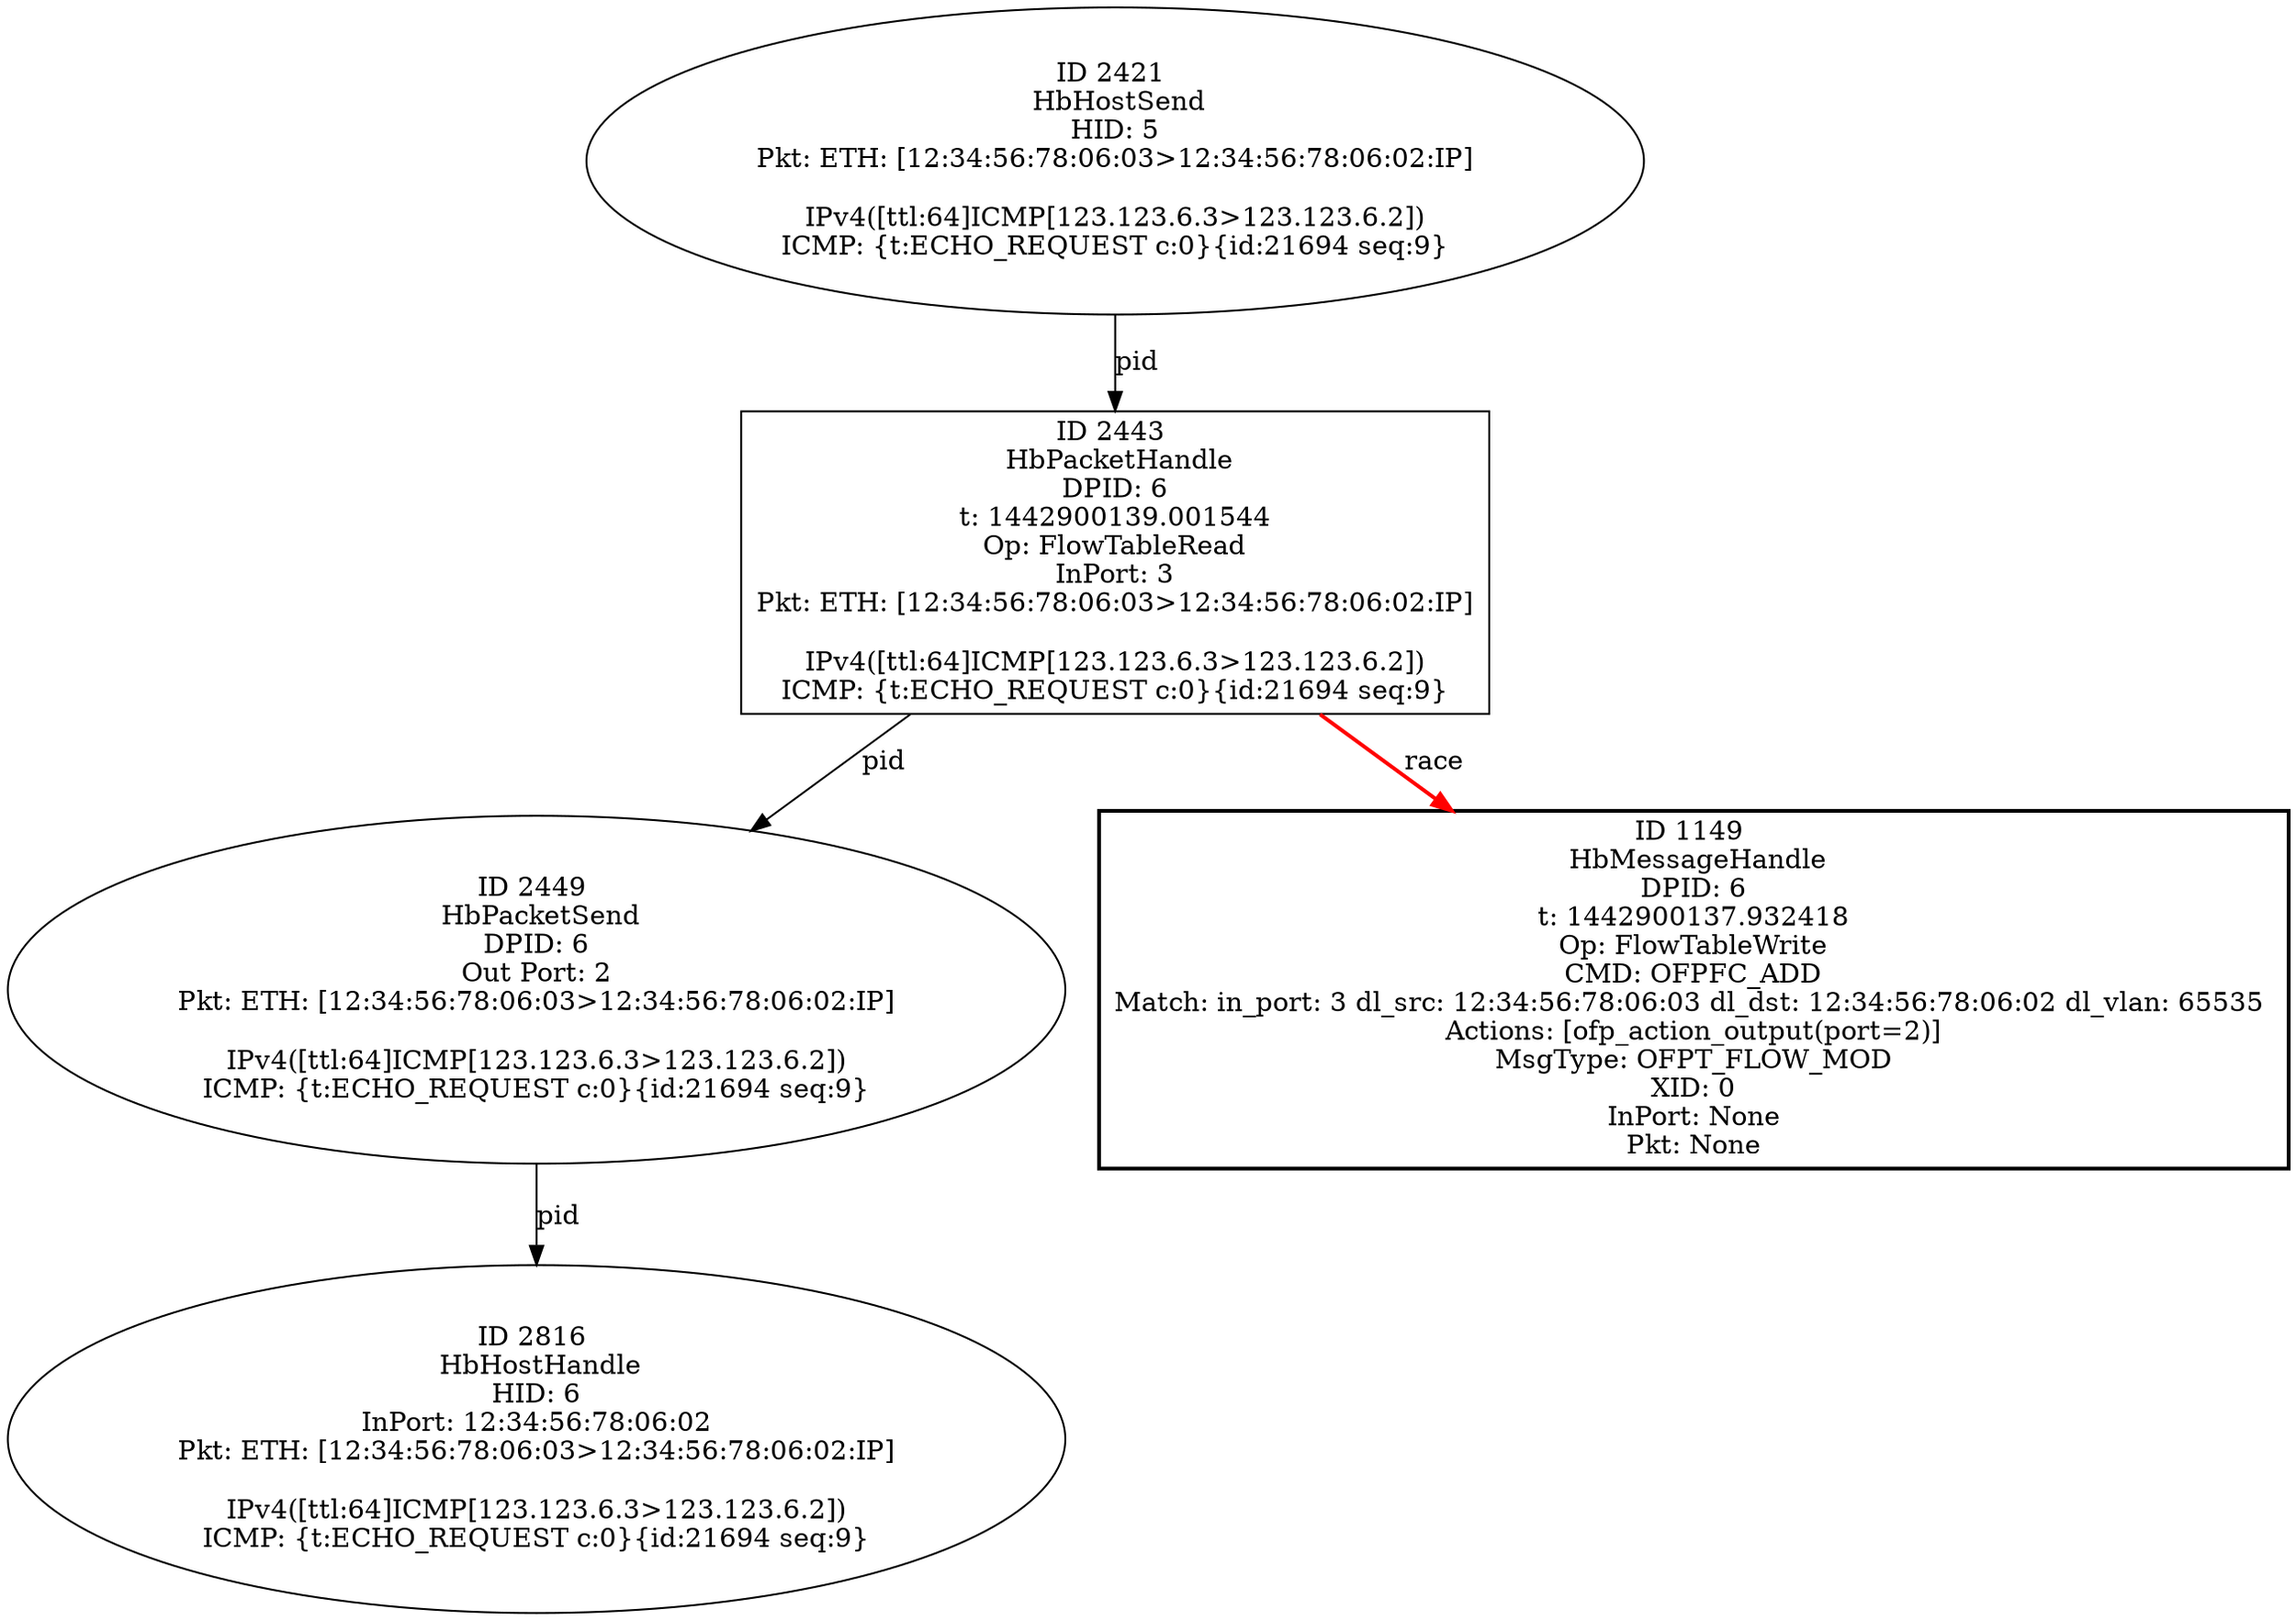 strict digraph G {
2816 [shape=oval, event=<hb_events.HbHostHandle object at 0x10b2e90d0>, label="ID 2816 
 HbHostHandle
HID: 6
InPort: 12:34:56:78:06:02
Pkt: ETH: [12:34:56:78:06:03>12:34:56:78:06:02:IP]

IPv4([ttl:64]ICMP[123.123.6.3>123.123.6.2])
ICMP: {t:ECHO_REQUEST c:0}{id:21694 seq:9}"];
2449 [shape=oval, event=<hb_events.HbPacketSend object at 0x10b06c1d0>, label="ID 2449 
 HbPacketSend
DPID: 6
Out Port: 2
Pkt: ETH: [12:34:56:78:06:03>12:34:56:78:06:02:IP]

IPv4([ttl:64]ICMP[123.123.6.3>123.123.6.2])
ICMP: {t:ECHO_REQUEST c:0}{id:21694 seq:9}"];
2443 [shape=box, event=<hb_events.HbPacketHandle object at 0x10b078d10>, label="ID 2443 
 HbPacketHandle
DPID: 6
t: 1442900139.001544
Op: FlowTableRead
InPort: 3
Pkt: ETH: [12:34:56:78:06:03>12:34:56:78:06:02:IP]

IPv4([ttl:64]ICMP[123.123.6.3>123.123.6.2])
ICMP: {t:ECHO_REQUEST c:0}{id:21694 seq:9}"];
2421 [shape=oval, event=<hb_events.HbHostSend object at 0x10b072610>, label="ID 2421 
 HbHostSend
HID: 5
Pkt: ETH: [12:34:56:78:06:03>12:34:56:78:06:02:IP]

IPv4([ttl:64]ICMP[123.123.6.3>123.123.6.2])
ICMP: {t:ECHO_REQUEST c:0}{id:21694 seq:9}"];
1149 [shape=box, style=bold, event=<hb_events.HbMessageHandle object at 0x10ad44dd0>, label="ID 1149 
 HbMessageHandle
DPID: 6
t: 1442900137.932418
Op: FlowTableWrite
CMD: OFPFC_ADD
Match: in_port: 3 dl_src: 12:34:56:78:06:03 dl_dst: 12:34:56:78:06:02 dl_vlan: 65535 
Actions: [ofp_action_output(port=2)]
MsgType: OFPT_FLOW_MOD
XID: 0
InPort: None
Pkt: None"];
2449 -> 2816  [rel=pid, label=pid];
2443 -> 2449  [rel=pid, label=pid];
2443 -> 1149  [harmful=True, color=red, style=bold, rel=race, label=race];
2421 -> 2443  [rel=pid, label=pid];
}
